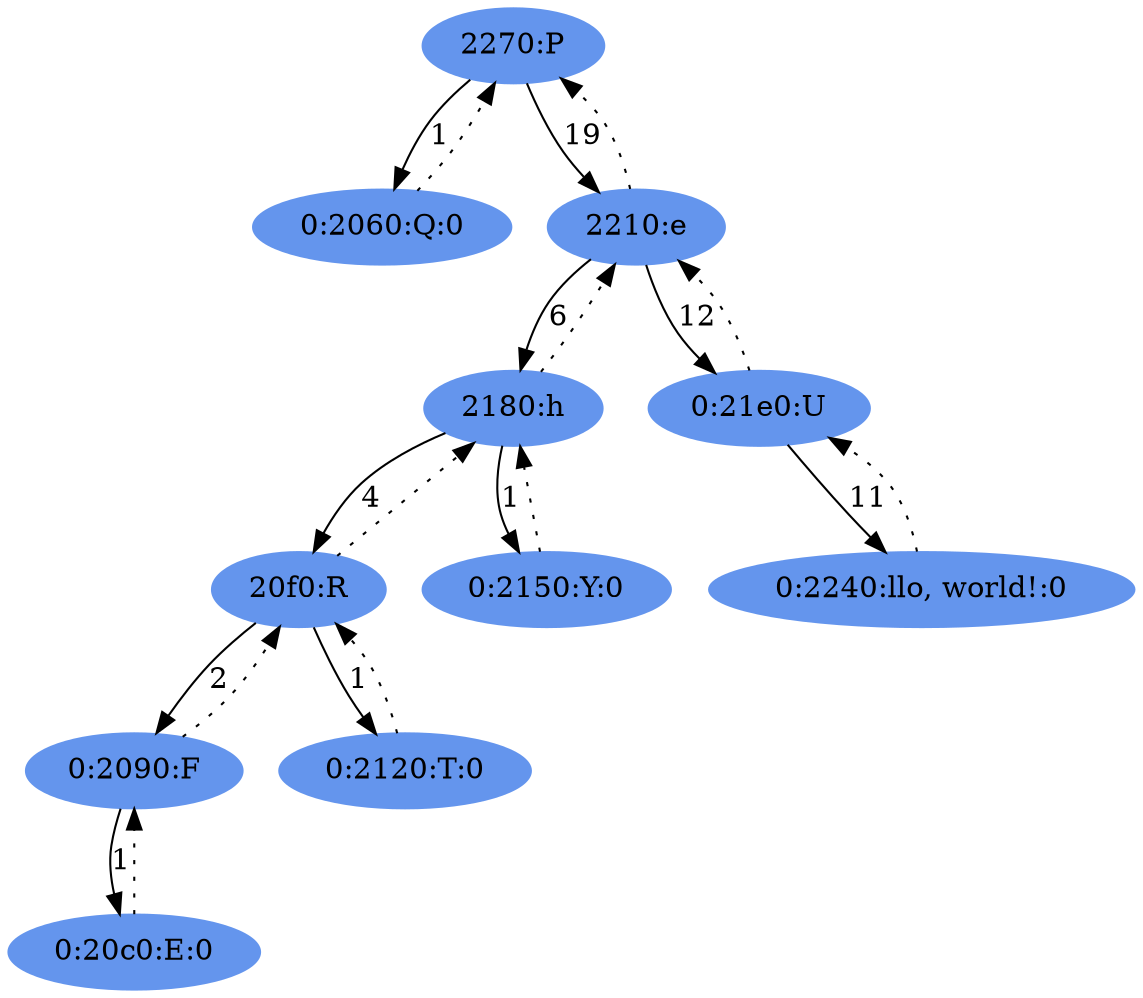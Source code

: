 digraph vine {
        graph [ordering="out"];
        ratio = fill;
        node [style="filled"];
        "0x7ffff7fc2270" [label="2270:P",color="cornflowerblue"];
        "0x7ffff7fc2270" -> "0x7ffff7fc2060" [label="1"];
        "0x7ffff7fc2060" [label="0:2060:Q:0",color="cornflowerblue"];
        "0x7ffff7fc2060" -> "0x7ffff7fc2270" [style="dotted"];
        "0x7ffff7fc2270" -> "0x7ffff7fc2210" [label="19"];
        "0x7ffff7fc2210" [label="2210:e",color="cornflowerblue"];
        "0x7ffff7fc2210" -> "0x7ffff7fc2180" [label="6"];
        "0x7ffff7fc2180" [label="2180:h",color="cornflowerblue"];
        "0x7ffff7fc2180" -> "0x7ffff7fc20f0" [label="4"];
        "0x7ffff7fc20f0" [label="20f0:R",color="cornflowerblue"];
        "0x7ffff7fc20f0" -> "0x7ffff7fc2090" [label="2"];
        "0x7ffff7fc2090" [label="0:2090:F",color="cornflowerblue"];
        "0x7ffff7fc2090" -> "0x7ffff7fc20c0" [label="1"];
        "0x7ffff7fc20c0" [label="0:20c0:E:0",color="cornflowerblue"];
        "0x7ffff7fc20c0" -> "0x7ffff7fc2090" [style="dotted"];
        "0x7ffff7fc2090" -> "0x7ffff7fc20f0" [style="dotted"];
        "0x7ffff7fc20f0" -> "0x7ffff7fc2120" [label="1"];
        "0x7ffff7fc2120" [label="0:2120:T:0",color="cornflowerblue"];
        "0x7ffff7fc2120" -> "0x7ffff7fc20f0" [style="dotted"];
        "0x7ffff7fc20f0" -> "0x7ffff7fc2180" [style="dotted"];
        "0x7ffff7fc2180" -> "0x7ffff7fc2150" [label="1"];
        "0x7ffff7fc2150" [label="0:2150:Y:0",color="cornflowerblue"];
        "0x7ffff7fc2150" -> "0x7ffff7fc2180" [style="dotted"];
        "0x7ffff7fc2180" -> "0x7ffff7fc2210" [style="dotted"];
        "0x7ffff7fc2210" -> "0x7ffff7fc21e0" [label="12"];
        "0x7ffff7fc21e0" [label="0:21e0:U",color="cornflowerblue"];
        "0x7ffff7fc21e0" -> "0x7ffff7fc2240" [label="11"];
        "0x7ffff7fc2240" [label="0:2240:llo, world!:0",color="cornflowerblue"];
        "0x7ffff7fc2240" -> "0x7ffff7fc21e0" [style="dotted"];
        "0x7ffff7fc21e0" -> "0x7ffff7fc2210" [style="dotted"];
        "0x7ffff7fc2210" -> "0x7ffff7fc2270" [style="dotted"];
}
